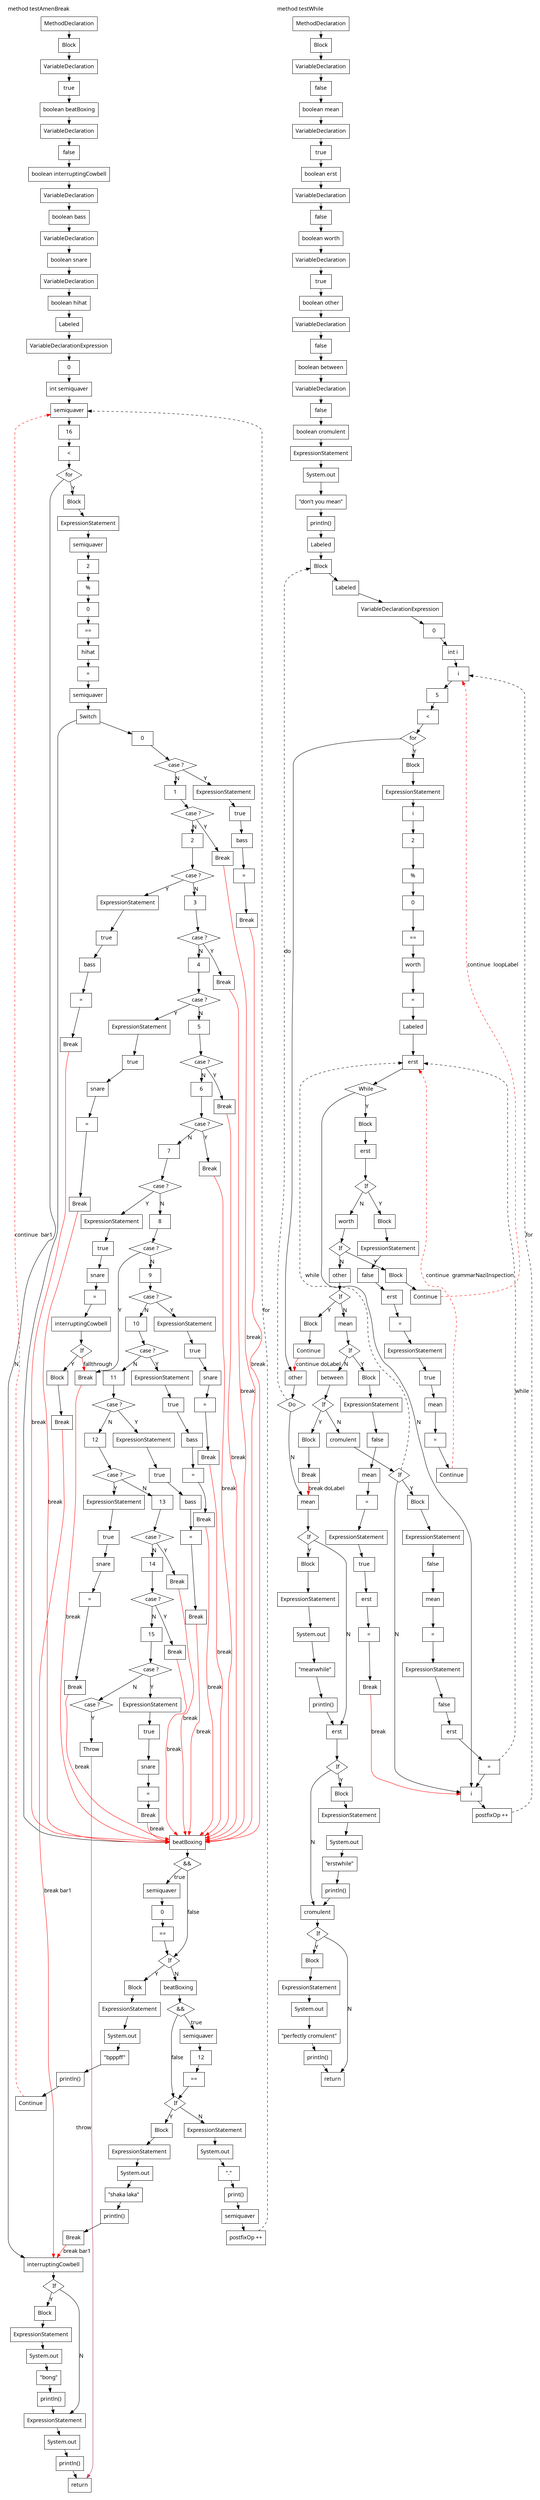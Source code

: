 digraph G {
  node [
    shape = rect;
    fontname = "Handlee";
  ]
  edge [
    fontname = "Handlee";
  ]
  bgcolor = transparent;
  fontname = "Handlee";
  compound = true;
  s_11 [
    class = "methodDeclaration";
    label = "MethodDeclaration";
    fillcolor = white;
    style = filled;
  ];
  s_11_3 [
    class = "block";
    label = "Block";
    fillcolor = white;
    style = filled;
  ];
  s_12 [
    class = "variableDeclaration";
    label = "VariableDeclaration";
    fillcolor = white;
    style = filled;
  ];
  s_12_2 [
    class = "variableDeclarationFragment";
    label = "boolean beatBoxing";
    fillcolor = white;
    style = filled;
  ];
  s_12_4 [
    class = "booleanLiteral literal";
    label = "true";
    fillcolor = white;
    style = filled;
  ];
  s_13 [
    class = "variableDeclaration";
    label = "VariableDeclaration";
    fillcolor = white;
    style = filled;
  ];
  s_13_2 [
    class = "variableDeclarationFragment";
    label = "boolean interruptingCowbell";
    fillcolor = white;
    style = filled;
  ];
  s_13_4 [
    class = "booleanLiteral literal";
    label = "false";
    fillcolor = white;
    style = filled;
  ];
  s_14 [
    class = "variableDeclaration";
    label = "VariableDeclaration";
    fillcolor = white;
    style = filled;
  ];
  s_14_2 [
    class = "variableDeclarationFragment";
    label = "boolean bass";
    fillcolor = white;
    style = filled;
  ];
  s_15 [
    class = "variableDeclaration";
    label = "VariableDeclaration";
    fillcolor = white;
    style = filled;
  ];
  s_15_2 [
    class = "variableDeclarationFragment";
    label = "boolean snare";
    fillcolor = white;
    style = filled;
  ];
  s_16 [
    class = "variableDeclaration";
    label = "VariableDeclaration";
    fillcolor = white;
    style = filled;
  ];
  s_16_2 [
    class = "variableDeclarationFragment";
    label = "boolean hihat";
    fillcolor = white;
    style = filled;
  ];
  s_19 [
    class = "labeled";
    label = "Labeled";
    fillcolor = white;
    style = filled;
  ];
  for_19 [
    class = "for";
    label = "for";
    fillcolor = white;
    shape = diamond;
    style = filled;
  ];
  s_19_3 [
    class = "initialiser variableDeclarationExpression";
    label = "VariableDeclarationExpression";
    fillcolor = white;
    style = filled;
  ];
  s_19_4 [
    class = "variableDeclarationFragment";
    label = "int semiquaver";
    fillcolor = white;
    style = filled;
  ];
  s_19_6 [
    class = "numberLiteral literal";
    label = "0";
    fillcolor = white;
    style = filled;
  ];
  s_19_7 [
    class = "expression infixExpression";
    label = "<";
    fillcolor = white;
    style = filled;
  ];
  s_19_8 [
    class = "simpleName";
    label = "semiquaver";
    fillcolor = white;
    style = filled;
  ];
  s_19_9 [
    class = "numberLiteral literal";
    label = "16";
    fillcolor = white;
    style = filled;
  ];
  s_19_10 [
    class = "postfixExpression updater";
    label = "postfixOp ++";
    fillcolor = white;
    style = filled;
  ];
  s_19_11 [
    class = "simpleName";
    label = "semiquaver";
    fillcolor = white;
    style = filled;
  ];
  s_19_12 [
    class = "block";
    label = "Block";
    fillcolor = white;
    style = filled;
  ];
  s_20 [
    class = "expressionStatement";
    label = "ExpressionStatement";
    fillcolor = white;
    style = filled;
  ];
  s_20_2 [
    class = "assignment";
    label = "=";
    fillcolor = white;
    style = filled;
  ];
  s_20_3 [
    class = "simpleName";
    label = "hihat";
    fillcolor = white;
    style = filled;
  ];
  s_20_4 [
    class = "infixExpression";
    label = "==";
    fillcolor = white;
    style = filled;
  ];
  s_20_6 [
    class = "infixExpression";
    label = "%";
    fillcolor = white;
    style = filled;
  ];
  s_20_7 [
    class = "simpleName";
    label = "semiquaver";
    fillcolor = white;
    style = filled;
  ];
  s_20_8 [
    class = "numberLiteral literal";
    label = "2";
    fillcolor = white;
    style = filled;
  ];
  s_20_9 [
    class = "numberLiteral literal";
    label = "0";
    fillcolor = white;
    style = filled;
  ];
  s_21 [
    class = "switch";
    label = "Switch";
    fillcolor = white;
    style = filled;
  ];
  s_21_2 [
    class = "simpleName";
    label = "semiquaver";
    fillcolor = white;
    style = filled;
  ];
  case_22 [
    class = "switchCase";
    label = " case ?";
    fillcolor = white;
    shape = diamond;
    style = filled;
  ];
  s_22 [
    class = "numberLiteral literal";
    label = "0";
    fillcolor = white;
    style = filled;
  ];
  s_22_2 [
    class = "expressionStatement";
    label = "ExpressionStatement";
    fillcolor = white;
    style = filled;
  ];
  s_22_3 [
    class = "assignment";
    label = "=";
    fillcolor = white;
    style = filled;
  ];
  s_22_4 [
    class = "simpleName";
    label = "bass";
    fillcolor = white;
    style = filled;
  ];
  s_22_5 [
    class = "booleanLiteral literal";
    label = "true";
    fillcolor = white;
    style = filled;
  ];
  s_22_6 [
    class = "break";
    label = "Break";
    fillcolor = white;
    style = filled;
  ];
  case_23 [
    class = "switchCase";
    label = " case ?";
    fillcolor = white;
    shape = diamond;
    style = filled;
  ];
  s_23 [
    class = "numberLiteral literal";
    label = "1";
    fillcolor = white;
    style = filled;
  ];
  s_23_2 [
    class = "break";
    label = "Break";
    fillcolor = white;
    style = filled;
  ];
  case_24 [
    class = "switchCase";
    label = " case ?";
    fillcolor = white;
    shape = diamond;
    style = filled;
  ];
  s_24 [
    class = "numberLiteral literal";
    label = "2";
    fillcolor = white;
    style = filled;
  ];
  s_24_2 [
    class = "expressionStatement";
    label = "ExpressionStatement";
    fillcolor = white;
    style = filled;
  ];
  s_24_3 [
    class = "assignment";
    label = "=";
    fillcolor = white;
    style = filled;
  ];
  s_24_4 [
    class = "simpleName";
    label = "bass";
    fillcolor = white;
    style = filled;
  ];
  s_24_5 [
    class = "booleanLiteral literal";
    label = "true";
    fillcolor = white;
    style = filled;
  ];
  s_24_6 [
    class = "break";
    label = "Break";
    fillcolor = white;
    style = filled;
  ];
  case_25 [
    class = "switchCase";
    label = " case ?";
    fillcolor = white;
    shape = diamond;
    style = filled;
  ];
  s_25 [
    class = "numberLiteral literal";
    label = "3";
    fillcolor = white;
    style = filled;
  ];
  s_25_2 [
    class = "break";
    label = "Break";
    fillcolor = white;
    style = filled;
  ];
  case_26 [
    class = "switchCase";
    label = " case ?";
    fillcolor = white;
    shape = diamond;
    style = filled;
  ];
  s_26 [
    class = "numberLiteral literal";
    label = "4";
    fillcolor = white;
    style = filled;
  ];
  s_26_2 [
    class = "expressionStatement";
    label = "ExpressionStatement";
    fillcolor = white;
    style = filled;
  ];
  s_26_3 [
    class = "assignment";
    label = "=";
    fillcolor = white;
    style = filled;
  ];
  s_26_4 [
    class = "simpleName";
    label = "snare";
    fillcolor = white;
    style = filled;
  ];
  s_26_5 [
    class = "booleanLiteral literal";
    label = "true";
    fillcolor = white;
    style = filled;
  ];
  s_26_6 [
    class = "break";
    label = "Break";
    fillcolor = white;
    style = filled;
  ];
  case_27 [
    class = "switchCase";
    label = " case ?";
    fillcolor = white;
    shape = diamond;
    style = filled;
  ];
  s_27 [
    class = "numberLiteral literal";
    label = "5";
    fillcolor = white;
    style = filled;
  ];
  s_27_2 [
    class = "break";
    label = "Break";
    fillcolor = white;
    style = filled;
  ];
  case_28 [
    class = "switchCase";
    label = " case ?";
    fillcolor = white;
    shape = diamond;
    style = filled;
  ];
  s_28 [
    class = "numberLiteral literal";
    label = "6";
    fillcolor = white;
    style = filled;
  ];
  s_28_2 [
    class = "break";
    label = "Break";
    fillcolor = white;
    style = filled;
  ];
  case_29 [
    class = "switchCase";
    label = " case ?";
    fillcolor = white;
    shape = diamond;
    style = filled;
  ];
  s_29 [
    class = "numberLiteral literal";
    label = "7";
    fillcolor = white;
    style = filled;
  ];
  s_29_2 [
    class = "expressionStatement";
    label = "ExpressionStatement";
    fillcolor = white;
    style = filled;
  ];
  s_29_3 [
    class = "assignment";
    label = "=";
    fillcolor = white;
    style = filled;
  ];
  s_29_4 [
    class = "simpleName";
    label = "snare";
    fillcolor = white;
    style = filled;
  ];
  s_29_5 [
    class = "booleanLiteral literal";
    label = "true";
    fillcolor = white;
    style = filled;
  ];
  if_29 [
    class = "if";
    label = " If";
    fillcolor = white;
    shape = diamond;
    style = filled;
  ];
  s_29_6 [
    class = "simpleName";
    label = "interruptingCowbell";
    fillcolor = white;
    style = filled;
  ];
  s_29_7 [
    class = "block";
    label = "Block";
    fillcolor = white;
    style = filled;
  ];
  s_29_8 [
    class = "break";
    label = "Break";
    fillcolor = white;
    style = filled;
  ];
  case_30 [
    class = "switchCase";
    label = " case ?";
    fillcolor = white;
    shape = diamond;
    style = filled;
  ];
  s_30 [
    class = "numberLiteral literal";
    label = "8";
    fillcolor = white;
    style = filled;
  ];
  s_30_2 [
    class = "break";
    label = "Break";
    fillcolor = white;
    style = filled;
  ];
  case_31 [
    class = "switchCase";
    label = " case ?";
    fillcolor = white;
    shape = diamond;
    style = filled;
  ];
  s_31 [
    class = "numberLiteral literal";
    label = "9";
    fillcolor = white;
    style = filled;
  ];
  s_31_2 [
    class = "expressionStatement";
    label = "ExpressionStatement";
    fillcolor = white;
    style = filled;
  ];
  s_31_3 [
    class = "assignment";
    label = "=";
    fillcolor = white;
    style = filled;
  ];
  s_31_4 [
    class = "simpleName";
    label = "snare";
    fillcolor = white;
    style = filled;
  ];
  s_31_5 [
    class = "booleanLiteral literal";
    label = "true";
    fillcolor = white;
    style = filled;
  ];
  s_31_6 [
    class = "break";
    label = "Break";
    fillcolor = white;
    style = filled;
  ];
  case_32 [
    class = "switchCase";
    label = " case ?";
    fillcolor = white;
    shape = diamond;
    style = filled;
  ];
  s_32 [
    class = "numberLiteral literal";
    label = "10";
    fillcolor = white;
    style = filled;
  ];
  s_32_2 [
    class = "expressionStatement";
    label = "ExpressionStatement";
    fillcolor = white;
    style = filled;
  ];
  s_32_3 [
    class = "assignment";
    label = "=";
    fillcolor = white;
    style = filled;
  ];
  s_32_4 [
    class = "simpleName";
    label = "bass";
    fillcolor = white;
    style = filled;
  ];
  s_32_5 [
    class = "booleanLiteral literal";
    label = "true";
    fillcolor = white;
    style = filled;
  ];
  s_32_6 [
    class = "break";
    label = "Break";
    fillcolor = white;
    style = filled;
  ];
  case_33 [
    class = "switchCase";
    label = " case ?";
    fillcolor = white;
    shape = diamond;
    style = filled;
  ];
  s_33 [
    class = "numberLiteral literal";
    label = "11";
    fillcolor = white;
    style = filled;
  ];
  s_33_2 [
    class = "expressionStatement";
    label = "ExpressionStatement";
    fillcolor = white;
    style = filled;
  ];
  s_33_3 [
    class = "assignment";
    label = "=";
    fillcolor = white;
    style = filled;
  ];
  s_33_4 [
    class = "simpleName";
    label = "bass";
    fillcolor = white;
    style = filled;
  ];
  s_33_5 [
    class = "booleanLiteral literal";
    label = "true";
    fillcolor = white;
    style = filled;
  ];
  s_33_6 [
    class = "break";
    label = "Break";
    fillcolor = white;
    style = filled;
  ];
  case_34 [
    class = "switchCase";
    label = " case ?";
    fillcolor = white;
    shape = diamond;
    style = filled;
  ];
  s_34 [
    class = "numberLiteral literal";
    label = "12";
    fillcolor = white;
    style = filled;
  ];
  s_34_2 [
    class = "expressionStatement";
    label = "ExpressionStatement";
    fillcolor = white;
    style = filled;
  ];
  s_34_3 [
    class = "assignment";
    label = "=";
    fillcolor = white;
    style = filled;
  ];
  s_34_4 [
    class = "simpleName";
    label = "snare";
    fillcolor = white;
    style = filled;
  ];
  s_34_5 [
    class = "booleanLiteral literal";
    label = "true";
    fillcolor = white;
    style = filled;
  ];
  s_34_6 [
    class = "break";
    label = "Break";
    fillcolor = white;
    style = filled;
  ];
  case_35 [
    class = "switchCase";
    label = " case ?";
    fillcolor = white;
    shape = diamond;
    style = filled;
  ];
  s_35 [
    class = "numberLiteral literal";
    label = "13";
    fillcolor = white;
    style = filled;
  ];
  s_35_2 [
    class = "break";
    label = "Break";
    fillcolor = white;
    style = filled;
  ];
  case_36 [
    class = "switchCase";
    label = " case ?";
    fillcolor = white;
    shape = diamond;
    style = filled;
  ];
  s_36 [
    class = "numberLiteral literal";
    label = "14";
    fillcolor = white;
    style = filled;
  ];
  s_36_2 [
    class = "break";
    label = "Break";
    fillcolor = white;
    style = filled;
  ];
  case_37 [
    class = "switchCase";
    label = " case ?";
    fillcolor = white;
    shape = diamond;
    style = filled;
  ];
  s_37 [
    class = "numberLiteral literal";
    label = "15";
    fillcolor = white;
    style = filled;
  ];
  s_37_2 [
    class = "expressionStatement";
    label = "ExpressionStatement";
    fillcolor = white;
    style = filled;
  ];
  s_37_3 [
    class = "assignment";
    label = "=";
    fillcolor = white;
    style = filled;
  ];
  s_37_4 [
    class = "simpleName";
    label = "snare";
    fillcolor = white;
    style = filled;
  ];
  s_37_5 [
    class = "booleanLiteral literal";
    label = "true";
    fillcolor = white;
    style = filled;
  ];
  s_37_6 [
    class = "break";
    label = "Break";
    fillcolor = white;
    style = filled;
  ];
  case_38 [
    class = "switchCase";
    label = " case ?";
    fillcolor = white;
    shape = diamond;
    style = filled;
  ];
  s_39 [
    class = "throw";
    label = "Throw";
    fillcolor = white;
    style = filled;
  ];
  if_41 [
    class = "if";
    label = " If";
    fillcolor = white;
    shape = diamond;
    style = filled;
  ];
  s_41 [
    class = "infixExpression infixConditional";
    label = "&&";
    fillcolor = white;
    shape = diamond;
    style = filled;
  ];
  s_41_2 [
    class = "simpleName";
    label = "beatBoxing";
    fillcolor = white;
    style = filled;
  ];
  s_41_3 [
    class = "infixExpression";
    label = "==";
    fillcolor = white;
    style = filled;
  ];
  s_41_4 [
    class = "simpleName";
    label = "semiquaver";
    fillcolor = white;
    style = filled;
  ];
  s_41_5 [
    class = "numberLiteral literal";
    label = "0";
    fillcolor = white;
    style = filled;
  ];
  s_41_6 [
    class = "block";
    label = "Block";
    fillcolor = white;
    style = filled;
  ];
  s_42 [
    class = "expressionStatement";
    label = "ExpressionStatement";
    fillcolor = white;
    style = filled;
  ];
  s_42_2 [
    class = "methodInvocation";
    label = "println()";
    fillcolor = white;
    style = filled;
  ];
  s_42_3 [
    class = "qualifiedName";
    label = "System.out";
    fillcolor = white;
    style = filled;
  ];
  s_42_7 [
    class = "stringLiteral literal";
    label = "\"bpppff\"";
    fillcolor = white;
    style = filled;
  ];
  s_43 [
    class = "continue";
    label = "Continue";
    fillcolor = white;
    style = filled;
  ];
  if_45 [
    class = "if";
    label = " If";
    fillcolor = white;
    shape = diamond;
    style = filled;
  ];
  s_45 [
    class = "infixExpression infixConditional";
    label = "&&";
    fillcolor = white;
    shape = diamond;
    style = filled;
  ];
  s_45_2 [
    class = "simpleName";
    label = "beatBoxing";
    fillcolor = white;
    style = filled;
  ];
  s_45_3 [
    class = "infixExpression";
    label = "==";
    fillcolor = white;
    style = filled;
  ];
  s_45_4 [
    class = "simpleName";
    label = "semiquaver";
    fillcolor = white;
    style = filled;
  ];
  s_45_5 [
    class = "numberLiteral literal";
    label = "12";
    fillcolor = white;
    style = filled;
  ];
  s_45_6 [
    class = "block";
    label = "Block";
    fillcolor = white;
    style = filled;
  ];
  s_46 [
    class = "expressionStatement";
    label = "ExpressionStatement";
    fillcolor = white;
    style = filled;
  ];
  s_46_2 [
    class = "methodInvocation";
    label = "println()";
    fillcolor = white;
    style = filled;
  ];
  s_46_3 [
    class = "qualifiedName";
    label = "System.out";
    fillcolor = white;
    style = filled;
  ];
  s_46_7 [
    class = "stringLiteral literal";
    label = "\"shaka laka\"";
    fillcolor = white;
    style = filled;
  ];
  s_47 [
    class = "break";
    label = "Break";
    fillcolor = white;
    style = filled;
  ];
  s_49 [
    class = "expressionStatement";
    label = "ExpressionStatement";
    fillcolor = white;
    style = filled;
  ];
  s_49_2 [
    class = "methodInvocation";
    label = "print()";
    fillcolor = white;
    style = filled;
  ];
  s_49_3 [
    class = "qualifiedName";
    label = "System.out";
    fillcolor = white;
    style = filled;
  ];
  s_49_7 [
    class = "stringLiteral literal";
    label = "\".\"";
    fillcolor = white;
    style = filled;
  ];
  if_51 [
    class = "if";
    label = " If";
    fillcolor = white;
    shape = diamond;
    style = filled;
  ];
  s_51 [
    class = "simpleName";
    label = "interruptingCowbell";
    fillcolor = white;
    style = filled;
  ];
  s_51_2 [
    class = "block";
    label = "Block";
    fillcolor = white;
    style = filled;
  ];
  s_52 [
    class = "expressionStatement";
    label = "ExpressionStatement";
    fillcolor = white;
    style = filled;
  ];
  s_52_2 [
    class = "methodInvocation";
    label = "println()";
    fillcolor = white;
    style = filled;
  ];
  s_52_3 [
    class = "qualifiedName";
    label = "System.out";
    fillcolor = white;
    style = filled;
  ];
  s_52_7 [
    class = "stringLiteral literal";
    label = "\"bong\"";
    fillcolor = white;
    style = filled;
  ];
  s_54 [
    class = "expressionStatement";
    label = "ExpressionStatement";
    fillcolor = white;
    style = filled;
  ];
  s_54_2 [
    class = "methodInvocation";
    label = "println()";
    fillcolor = white;
    style = filled;
  ];
  s_54_3 [
    class = "qualifiedName";
    label = "System.out";
    fillcolor = white;
    style = filled;
  ];
  s_57 [
    class = "methodDeclaration";
    label = "MethodDeclaration";
    fillcolor = white;
    style = filled;
  ];
  s_57_3 [
    class = "block";
    label = "Block";
    fillcolor = white;
    style = filled;
  ];
  s_58 [
    class = "variableDeclaration";
    label = "VariableDeclaration";
    fillcolor = white;
    style = filled;
  ];
  s_58_2 [
    class = "variableDeclarationFragment";
    label = "boolean mean";
    fillcolor = white;
    style = filled;
  ];
  s_58_4 [
    class = "booleanLiteral literal";
    label = "false";
    fillcolor = white;
    style = filled;
  ];
  s_59 [
    class = "variableDeclaration";
    label = "VariableDeclaration";
    fillcolor = white;
    style = filled;
  ];
  s_59_2 [
    class = "variableDeclarationFragment";
    label = "boolean erst";
    fillcolor = white;
    style = filled;
  ];
  s_59_4 [
    class = "booleanLiteral literal";
    label = "true";
    fillcolor = white;
    style = filled;
  ];
  s_60 [
    class = "variableDeclaration";
    label = "VariableDeclaration";
    fillcolor = white;
    style = filled;
  ];
  s_60_2 [
    class = "variableDeclarationFragment";
    label = "boolean worth";
    fillcolor = white;
    style = filled;
  ];
  s_60_4 [
    class = "booleanLiteral literal";
    label = "false";
    fillcolor = white;
    style = filled;
  ];
  s_61 [
    class = "variableDeclaration";
    label = "VariableDeclaration";
    fillcolor = white;
    style = filled;
  ];
  s_61_2 [
    class = "variableDeclarationFragment";
    label = "boolean other";
    fillcolor = white;
    style = filled;
  ];
  s_61_4 [
    class = "booleanLiteral literal";
    label = "true";
    fillcolor = white;
    style = filled;
  ];
  s_62 [
    class = "variableDeclaration";
    label = "VariableDeclaration";
    fillcolor = white;
    style = filled;
  ];
  s_62_2 [
    class = "variableDeclarationFragment";
    label = "boolean between";
    fillcolor = white;
    style = filled;
  ];
  s_62_4 [
    class = "booleanLiteral literal";
    label = "false";
    fillcolor = white;
    style = filled;
  ];
  s_64 [
    class = "variableDeclaration";
    label = "VariableDeclaration";
    fillcolor = white;
    style = filled;
  ];
  s_64_2 [
    class = "variableDeclarationFragment";
    label = "boolean cromulent";
    fillcolor = white;
    style = filled;
  ];
  s_64_4 [
    class = "booleanLiteral literal";
    label = "false";
    fillcolor = white;
    style = filled;
  ];
  s_65 [
    class = "expressionStatement";
    label = "ExpressionStatement";
    fillcolor = white;
    style = filled;
  ];
  s_65_2 [
    class = "methodInvocation";
    label = "println()";
    fillcolor = white;
    style = filled;
  ];
  s_65_3 [
    class = "qualifiedName";
    label = "System.out";
    fillcolor = white;
    style = filled;
  ];
  s_65_7 [
    class = "stringLiteral literal";
    label = "\"don't you mean\"";
    fillcolor = white;
    style = filled;
  ];
  s_66 [
    class = "labeled";
    label = "Labeled";
    fillcolor = white;
    style = filled;
  ];
  do_66 [
    class = "do";
    label = " Do";
    fillcolor = white;
    shape = diamond;
    style = filled;
  ];
  s_66_3 [
    class = "block";
    label = "Block";
    fillcolor = white;
    style = filled;
  ];
  s_67 [
    class = "labeled";
    label = "Labeled";
    fillcolor = white;
    style = filled;
  ];
  for_67 [
    class = "for";
    label = "for";
    fillcolor = white;
    shape = diamond;
    style = filled;
  ];
  s_67_3 [
    class = "initialiser variableDeclarationExpression";
    label = "VariableDeclarationExpression";
    fillcolor = white;
    style = filled;
  ];
  s_67_4 [
    class = "variableDeclarationFragment";
    label = "int i";
    fillcolor = white;
    style = filled;
  ];
  s_67_6 [
    class = "numberLiteral literal";
    label = "0";
    fillcolor = white;
    style = filled;
  ];
  s_67_7 [
    class = "expression infixExpression";
    label = "<";
    fillcolor = white;
    style = filled;
  ];
  s_67_8 [
    class = "simpleName";
    label = "i";
    fillcolor = white;
    style = filled;
  ];
  s_67_9 [
    class = "numberLiteral literal";
    label = "5";
    fillcolor = white;
    style = filled;
  ];
  s_67_10 [
    class = "postfixExpression updater";
    label = "postfixOp ++";
    fillcolor = white;
    style = filled;
  ];
  s_67_11 [
    class = "simpleName";
    label = "i";
    fillcolor = white;
    style = filled;
  ];
  s_67_12 [
    class = "block";
    label = "Block";
    fillcolor = white;
    style = filled;
  ];
  s_68 [
    class = "expressionStatement";
    label = "ExpressionStatement";
    fillcolor = white;
    style = filled;
  ];
  s_68_2 [
    class = "assignment";
    label = "=";
    fillcolor = white;
    style = filled;
  ];
  s_68_3 [
    class = "simpleName";
    label = "worth";
    fillcolor = white;
    style = filled;
  ];
  s_68_4 [
    class = "infixExpression";
    label = "==";
    fillcolor = white;
    style = filled;
  ];
  s_68_5 [
    class = "infixExpression";
    label = "%";
    fillcolor = white;
    style = filled;
  ];
  s_68_6 [
    class = "simpleName";
    label = "i";
    fillcolor = white;
    style = filled;
  ];
  s_68_7 [
    class = "numberLiteral literal";
    label = "2";
    fillcolor = white;
    style = filled;
  ];
  s_68_8 [
    class = "numberLiteral literal";
    label = "0";
    fillcolor = white;
    style = filled;
  ];
  s_70 [
    class = "labeled";
    label = "Labeled";
    fillcolor = white;
    style = filled;
  ];
  while_70 [
    class = "while";
    label = " While";
    fillcolor = white;
    shape = diamond;
    style = filled;
  ];
  s_70_3 [
    class = "simpleName";
    label = "erst";
    fillcolor = white;
    style = filled;
  ];
  s_70_4 [
    class = "block";
    label = "Block";
    fillcolor = white;
    style = filled;
  ];
  if_71 [
    class = "if";
    label = " If";
    fillcolor = white;
    shape = diamond;
    style = filled;
  ];
  s_71 [
    class = "simpleName";
    label = "erst";
    fillcolor = white;
    style = filled;
  ];
  s_71_2 [
    class = "block";
    label = "Block";
    fillcolor = white;
    style = filled;
  ];
  s_72 [
    class = "expressionStatement";
    label = "ExpressionStatement";
    fillcolor = white;
    style = filled;
  ];
  s_72_2 [
    class = "assignment";
    label = "=";
    fillcolor = white;
    style = filled;
  ];
  s_72_3 [
    class = "simpleName";
    label = "erst";
    fillcolor = white;
    style = filled;
  ];
  s_72_4 [
    class = "booleanLiteral literal";
    label = "false";
    fillcolor = white;
    style = filled;
  ];
  s_73 [
    class = "expressionStatement";
    label = "ExpressionStatement";
    fillcolor = white;
    style = filled;
  ];
  s_73_2 [
    class = "assignment";
    label = "=";
    fillcolor = white;
    style = filled;
  ];
  s_73_3 [
    class = "simpleName";
    label = "mean";
    fillcolor = white;
    style = filled;
  ];
  s_73_4 [
    class = "booleanLiteral literal";
    label = "true";
    fillcolor = white;
    style = filled;
  ];
  s_74 [
    class = "continue";
    label = "Continue";
    fillcolor = white;
    style = filled;
  ];
  if_75 [
    class = "if";
    label = " If";
    fillcolor = white;
    shape = diamond;
    style = filled;
  ];
  s_75 [
    class = "simpleName";
    label = "worth";
    fillcolor = white;
    style = filled;
  ];
  s_75_2 [
    class = "block";
    label = "Block";
    fillcolor = white;
    style = filled;
  ];
  s_76 [
    class = "continue";
    label = "Continue";
    fillcolor = white;
    style = filled;
  ];
  if_77 [
    class = "if";
    label = " If";
    fillcolor = white;
    shape = diamond;
    style = filled;
  ];
  s_77 [
    class = "simpleName";
    label = "other";
    fillcolor = white;
    style = filled;
  ];
  s_77_2 [
    class = "block";
    label = "Block";
    fillcolor = white;
    style = filled;
  ];
  s_78 [
    class = "continue";
    label = "Continue";
    fillcolor = white;
    style = filled;
  ];
  if_79 [
    class = "if";
    label = " If";
    fillcolor = white;
    shape = diamond;
    style = filled;
  ];
  s_79 [
    class = "simpleName";
    label = "mean";
    fillcolor = white;
    style = filled;
  ];
  s_79_2 [
    class = "block";
    label = "Block";
    fillcolor = white;
    style = filled;
  ];
  s_80 [
    class = "expressionStatement";
    label = "ExpressionStatement";
    fillcolor = white;
    style = filled;
  ];
  s_80_2 [
    class = "assignment";
    label = "=";
    fillcolor = white;
    style = filled;
  ];
  s_80_3 [
    class = "simpleName";
    label = "mean";
    fillcolor = white;
    style = filled;
  ];
  s_80_4 [
    class = "booleanLiteral literal";
    label = "false";
    fillcolor = white;
    style = filled;
  ];
  s_81 [
    class = "expressionStatement";
    label = "ExpressionStatement";
    fillcolor = white;
    style = filled;
  ];
  s_81_2 [
    class = "assignment";
    label = "=";
    fillcolor = white;
    style = filled;
  ];
  s_81_3 [
    class = "simpleName";
    label = "erst";
    fillcolor = white;
    style = filled;
  ];
  s_81_4 [
    class = "booleanLiteral literal";
    label = "true";
    fillcolor = white;
    style = filled;
  ];
  s_82 [
    class = "break";
    label = "Break";
    fillcolor = white;
    style = filled;
  ];
  if_83 [
    class = "if";
    label = " If";
    fillcolor = white;
    shape = diamond;
    style = filled;
  ];
  s_83 [
    class = "simpleName";
    label = "between";
    fillcolor = white;
    style = filled;
  ];
  s_83_2 [
    class = "block";
    label = "Block";
    fillcolor = white;
    style = filled;
  ];
  s_84 [
    class = "break";
    label = "Break";
    fillcolor = white;
    style = filled;
  ];
  if_85 [
    class = "if";
    label = " If";
    fillcolor = white;
    shape = diamond;
    style = filled;
  ];
  s_85 [
    class = "simpleName";
    label = "cromulent";
    fillcolor = white;
    style = filled;
  ];
  s_85_2 [
    class = "block";
    label = "Block";
    fillcolor = white;
    style = filled;
  ];
  s_86 [
    class = "expressionStatement";
    label = "ExpressionStatement";
    fillcolor = white;
    style = filled;
  ];
  s_86_2 [
    class = "assignment";
    label = "=";
    fillcolor = white;
    style = filled;
  ];
  s_86_3 [
    class = "simpleName";
    label = "mean";
    fillcolor = white;
    style = filled;
  ];
  s_86_4 [
    class = "booleanLiteral literal";
    label = "false";
    fillcolor = white;
    style = filled;
  ];
  s_87 [
    class = "expressionStatement";
    label = "ExpressionStatement";
    fillcolor = white;
    style = filled;
  ];
  s_87_2 [
    class = "assignment";
    label = "=";
    fillcolor = white;
    style = filled;
  ];
  s_87_3 [
    class = "simpleName";
    label = "erst";
    fillcolor = white;
    style = filled;
  ];
  s_87_4 [
    class = "booleanLiteral literal";
    label = "false";
    fillcolor = white;
    style = filled;
  ];
  s_91 [
    class = "simpleName";
    label = "other";
    fillcolor = white;
    style = filled;
  ];
  if_93 [
    class = "if";
    label = " If";
    fillcolor = white;
    shape = diamond;
    style = filled;
  ];
  s_93 [
    class = "simpleName";
    label = "mean";
    fillcolor = white;
    style = filled;
  ];
  s_93_2 [
    class = "block";
    label = "Block";
    fillcolor = white;
    style = filled;
  ];
  s_93_3 [
    class = "expressionStatement";
    label = "ExpressionStatement";
    fillcolor = white;
    style = filled;
  ];
  s_93_4 [
    class = "methodInvocation";
    label = "println()";
    fillcolor = white;
    style = filled;
  ];
  s_93_5 [
    class = "qualifiedName";
    label = "System.out";
    fillcolor = white;
    style = filled;
  ];
  s_93_9 [
    class = "stringLiteral literal";
    label = "\"meanwhile\"";
    fillcolor = white;
    style = filled;
  ];
  if_94 [
    class = "if";
    label = " If";
    fillcolor = white;
    shape = diamond;
    style = filled;
  ];
  s_94 [
    class = "simpleName";
    label = "erst";
    fillcolor = white;
    style = filled;
  ];
  s_94_2 [
    class = "block";
    label = "Block";
    fillcolor = white;
    style = filled;
  ];
  s_94_3 [
    class = "expressionStatement";
    label = "ExpressionStatement";
    fillcolor = white;
    style = filled;
  ];
  s_94_4 [
    class = "methodInvocation";
    label = "println()";
    fillcolor = white;
    style = filled;
  ];
  s_94_5 [
    class = "qualifiedName";
    label = "System.out";
    fillcolor = white;
    style = filled;
  ];
  s_94_9 [
    class = "stringLiteral literal";
    label = "\"erstwhile\"";
    fillcolor = white;
    style = filled;
  ];
  if_95 [
    class = "if";
    label = " If";
    fillcolor = white;
    shape = diamond;
    style = filled;
  ];
  s_95 [
    class = "simpleName";
    label = "cromulent";
    fillcolor = white;
    style = filled;
  ];
  s_95_2 [
    class = "block";
    label = "Block";
    fillcolor = white;
    style = filled;
  ];
  s_95_3 [
    class = "expressionStatement";
    label = "ExpressionStatement";
    fillcolor = white;
    style = filled;
  ];
  s_95_4 [
    class = "methodInvocation";
    label = "println()";
    fillcolor = white;
    style = filled;
  ];
  s_95_5 [
    class = "qualifiedName";
    label = "System.out";
    fillcolor = white;
    style = filled;
  ];
  s_95_9 [
    class = "stringLiteral literal";
    label = "\"perfectly cromulent\"";
    fillcolor = white;
    style = filled;
  ];
  m_55 [
    class = "method end";
    label = "return";
    fillcolor = white;
    style = filled;
  ];
  m_97 [
    class = "method end";
    label = "return";
    fillcolor = white;
    style = filled;
  ];
  s_11 -> s_11_3;
  s_11_3 -> s_12;
  s_12 -> s_12_4;
  s_12_4 -> s_12_2;
  s_12_2 -> s_13;
  s_13 -> s_13_4;
  s_13_4 -> s_13_2;
  s_13_2 -> s_14;
  s_14 -> s_14_2;
  s_14_2 -> s_15;
  s_15 -> s_15_2;
  s_15_2 -> s_16;
  s_16 -> s_16_2;
  s_16_2 -> s_19;
  s_19 -> s_19_3;
  s_19_3 -> s_19_6;
  s_19_6 -> s_19_4;
  s_19_4 -> s_19_8;
  s_19_8 -> s_19_9;
  s_19_9 -> s_19_7;
  s_19_7 -> for_19;
  for_19 -> s_19_12 [
    label="Y";
  ];
  s_19_12 -> s_20;
  s_20 -> s_20_7;
  s_20_7 -> s_20_8;
  s_20_8 -> s_20_6;
  s_20_6 -> s_20_9;
  s_20_9 -> s_20_4;
  s_20_4 -> s_20_3;
  s_20_3 -> s_20_2;
  s_20_2 -> s_21_2;
  s_21_2 -> s_21;
  s_21 -> s_22;
  s_22 -> case_22;
  case_22 -> s_22_2 [
    label="Y";
  ];
  s_22_2 -> s_22_5;
  s_22_5 -> s_22_4;
  s_22_4 -> s_22_3;
  s_22_3 -> s_22_6;
  case_22 -> s_23 [
    label="N";
  ];
  s_23 -> case_23;
  case_23 -> s_23_2 [
    label="Y";
  ];
  case_23 -> s_24 [
    label="N";
  ];
  s_24 -> case_24;
  case_24 -> s_24_2 [
    label="Y";
  ];
  s_24_2 -> s_24_5;
  s_24_5 -> s_24_4;
  s_24_4 -> s_24_3;
  s_24_3 -> s_24_6;
  case_24 -> s_25 [
    label="N";
  ];
  s_25 -> case_25;
  case_25 -> s_25_2 [
    label="Y";
  ];
  case_25 -> s_26 [
    label="N";
  ];
  s_26 -> case_26;
  case_26 -> s_26_2 [
    label="Y";
  ];
  s_26_2 -> s_26_5;
  s_26_5 -> s_26_4;
  s_26_4 -> s_26_3;
  s_26_3 -> s_26_6;
  case_26 -> s_27 [
    label="N";
  ];
  s_27 -> case_27;
  case_27 -> s_27_2 [
    label="Y";
  ];
  case_27 -> s_28 [
    label="N";
  ];
  s_28 -> case_28;
  case_28 -> s_28_2 [
    label="Y";
  ];
  case_28 -> s_29 [
    label="N";
  ];
  s_29 -> case_29;
  case_29 -> s_29_2 [
    label="Y";
  ];
  s_29_2 -> s_29_5;
  s_29_5 -> s_29_4;
  s_29_4 -> s_29_3;
  s_29_3 -> s_29_6;
  s_29_6 -> if_29;
  if_29 -> s_29_7 [
    label="Y";
  ];
  s_29_7 -> s_29_8;
  case_29 -> s_30 [
    label="N";
  ];
  s_30 -> case_30;
  if_29 -> s_30_2 [
    label="fallthrough";
    color = red;
  ];
  case_30 -> s_30_2 [
    label="Y";
  ];
  case_30 -> s_31 [
    label="N";
  ];
  s_31 -> case_31;
  case_31 -> s_31_2 [
    label="Y";
  ];
  s_31_2 -> s_31_5;
  s_31_5 -> s_31_4;
  s_31_4 -> s_31_3;
  s_31_3 -> s_31_6;
  case_31 -> s_32 [
    label="N";
  ];
  s_32 -> case_32;
  case_32 -> s_32_2 [
    label="Y";
  ];
  s_32_2 -> s_32_5;
  s_32_5 -> s_32_4;
  s_32_4 -> s_32_3;
  s_32_3 -> s_32_6;
  case_32 -> s_33 [
    label="N";
  ];
  s_33 -> case_33;
  case_33 -> s_33_2 [
    label="Y";
  ];
  s_33_2 -> s_33_5;
  s_33_5 -> s_33_4;
  s_33_4 -> s_33_3;
  s_33_3 -> s_33_6;
  case_33 -> s_34 [
    label="N";
  ];
  s_34 -> case_34;
  case_34 -> s_34_2 [
    label="Y";
  ];
  s_34_2 -> s_34_5;
  s_34_5 -> s_34_4;
  s_34_4 -> s_34_3;
  s_34_3 -> s_34_6;
  case_34 -> s_35 [
    label="N";
  ];
  s_35 -> case_35;
  case_35 -> s_35_2 [
    label="Y";
  ];
  case_35 -> s_36 [
    label="N";
  ];
  s_36 -> case_36;
  case_36 -> s_36_2 [
    label="Y";
  ];
  case_36 -> s_37 [
    label="N";
  ];
  s_37 -> case_37;
  case_37 -> s_37_2 [
    label="Y";
  ];
  s_37_2 -> s_37_5;
  s_37_5 -> s_37_4;
  s_37_4 -> s_37_3;
  s_37_3 -> s_37_6;
  case_37 -> case_38 [
    label="N";
  ];
  case_38 -> s_39 [
    label="Y";
  ];
  s_22_6 -> s_41_2 [
    label="break";
    color = red;
  ];
  s_23_2 -> s_41_2 [
    label="break";
    color = red;
  ];
  s_24_6 -> s_41_2 [
    label="break";
    color = red;
  ];
  s_25_2 -> s_41_2 [
    label="break";
    color = red;
  ];
  s_26_6 -> s_41_2 [
    label="break";
    color = red;
  ];
  s_27_2 -> s_41_2 [
    label="break";
    color = red;
  ];
  s_28_2 -> s_41_2 [
    label="break";
    color = red;
  ];
  s_30_2 -> s_41_2 [
    label="break";
    color = red;
  ];
  s_31_6 -> s_41_2 [
    label="break";
    color = red;
  ];
  s_32_6 -> s_41_2 [
    label="break";
    color = red;
  ];
  s_33_6 -> s_41_2 [
    label="break";
    color = red;
  ];
  s_34_6 -> s_41_2 [
    label="break";
    color = red;
  ];
  s_35_2 -> s_41_2 [
    label="break";
    color = red;
  ];
  s_36_2 -> s_41_2 [
    label="break";
    color = red;
  ];
  s_37_6 -> s_41_2 [
    label="break";
    color = red;
  ];
  s_21 -> s_41_2;
  s_41_2 -> s_41;
  s_41 -> s_41_4 [
    label="true";
  ];
  s_41_4 -> s_41_5;
  s_41_5 -> s_41_3;
  s_41 -> if_41 [
    label="false";
  ];
  s_41_3 -> if_41;
  if_41 -> s_41_6 [
    label="Y";
  ];
  s_41_6 -> s_42;
  s_42 -> s_42_3;
  s_42_3 -> s_42_7;
  s_42_7 -> s_42_2;
  s_42_2 -> s_43;
  s_43 -> s_19_8 [
    label="continue  bar1";
    color = red;
    style = dashed;
  ];
  if_41 -> s_45_2 [
    label="N";
  ];
  s_45_2 -> s_45;
  s_45 -> s_45_4 [
    label="true";
  ];
  s_45_4 -> s_45_5;
  s_45_5 -> s_45_3;
  s_45 -> if_45 [
    label="false";
  ];
  s_45_3 -> if_45;
  if_45 -> s_45_6 [
    label="Y";
  ];
  s_45_6 -> s_46;
  s_46 -> s_46_3;
  s_46_3 -> s_46_7;
  s_46_7 -> s_46_2;
  s_46_2 -> s_47;
  if_45 -> s_49 [
    label="N";
  ];
  s_49 -> s_49_3;
  s_49_3 -> s_49_7;
  s_49_7 -> s_49_2;
  s_49_2 -> s_19_11;
  s_19_11 -> s_19_10;
  s_19_10 -> s_19_8 [
    label="for";
    style = dashed;
  ];
  s_29_8 -> s_51 [
    label="break bar1";
    color = red;
  ];
  s_47 -> s_51 [
    label="break bar1";
    color = red;
  ];
  for_19 -> s_51 [
    label="N";
  ];
  s_51 -> if_51;
  if_51 -> s_51_2 [
    label="Y";
  ];
  s_51_2 -> s_52;
  s_52 -> s_52_3;
  s_52_3 -> s_52_7;
  s_52_7 -> s_52_2;
  s_52_2 -> s_54;
  if_51 -> s_54 [
    label="N";
  ];
  s_54 -> s_54_3;
  s_54_3 -> s_54_2;
  s_39 -> m_55 [
    color = maroon;
    xlabel = "throw";
  ];
  s_54_2 -> m_55;
  s_57 -> s_57_3;
  s_57_3 -> s_58;
  s_58 -> s_58_4;
  s_58_4 -> s_58_2;
  s_58_2 -> s_59;
  s_59 -> s_59_4;
  s_59_4 -> s_59_2;
  s_59_2 -> s_60;
  s_60 -> s_60_4;
  s_60_4 -> s_60_2;
  s_60_2 -> s_61;
  s_61 -> s_61_4;
  s_61_4 -> s_61_2;
  s_61_2 -> s_62;
  s_62 -> s_62_4;
  s_62_4 -> s_62_2;
  s_62_2 -> s_64;
  s_64 -> s_64_4;
  s_64_4 -> s_64_2;
  s_64_2 -> s_65;
  s_65 -> s_65_3;
  s_65_3 -> s_65_7;
  s_65_7 -> s_65_2;
  s_65_2 -> s_66;
  s_66 -> s_66_3;
  s_66_3 -> s_67;
  s_67 -> s_67_3;
  s_67_3 -> s_67_6;
  s_67_6 -> s_67_4;
  s_67_4 -> s_67_8;
  s_67_8 -> s_67_9;
  s_67_9 -> s_67_7;
  s_67_7 -> for_67;
  for_67 -> s_67_12 [
    label="Y";
  ];
  s_67_12 -> s_68;
  s_68 -> s_68_6;
  s_68_6 -> s_68_7;
  s_68_7 -> s_68_5;
  s_68_5 -> s_68_8;
  s_68_8 -> s_68_4;
  s_68_4 -> s_68_3;
  s_68_3 -> s_68_2;
  s_68_2 -> s_70;
  s_70 -> s_70_3;
  s_70_3 -> while_70;
  while_70 -> s_70_4 [
    label="Y";
  ];
  s_70_4 -> s_71;
  s_71 -> if_71;
  if_71 -> s_71_2 [
    label="Y";
  ];
  if_71 -> s_75 [
    label="N";
  ];
  s_71_2 -> s_72;
  s_72 -> s_72_4;
  s_72_4 -> s_72_3;
  s_72_3 -> s_72_2;
  s_72_2 -> s_73;
  s_73 -> s_73_4;
  s_73_4 -> s_73_3;
  s_73_3 -> s_73_2;
  s_73_2 -> s_74;
  s_74 -> s_70_3 [
    label="continue  grammarNaziInspection";
    color = red;
    style = dashed;
  ];
  s_75 -> if_75;
  if_75 -> s_75_2 [
    label="Y";
  ];
  if_75 -> s_77 [
    label="N";
  ];
  s_75_2 -> s_76;
  s_76 -> s_67_8 [
    label="continue  loopLabel";
    color = red;
    style = dashed;
  ];
  s_77 -> if_77;
  if_77 -> s_77_2 [
    label="Y";
  ];
  if_77 -> s_79 [
    label="N";
  ];
  s_77_2 -> s_78;
  s_79 -> if_79;
  if_79 -> s_79_2 [
    label="Y";
  ];
  if_79 -> s_83 [
    label="N";
  ];
  s_79_2 -> s_80;
  s_80 -> s_80_4;
  s_80_4 -> s_80_3;
  s_80_3 -> s_80_2;
  s_80_2 -> s_81;
  s_81 -> s_81_4;
  s_81_4 -> s_81_3;
  s_81_3 -> s_81_2;
  s_81_2 -> s_82;
  s_83 -> if_83;
  if_83 -> s_83_2 [
    label="Y";
  ];
  if_83 -> s_85 [
    label="N";
  ];
  s_83_2 -> s_84;
  s_85 -> if_85;
  if_85 -> s_85_2 [
    label="Y";
  ];
  s_85_2 -> s_86;
  s_86 -> s_86_4;
  s_86_4 -> s_86_3;
  s_86_3 -> s_86_2;
  s_86_2 -> s_87;
  s_87 -> s_87_4;
  s_87_4 -> s_87_3;
  s_87_3 -> s_87_2;
  s_87_2 -> s_70_3 [
    label="while";
    style = dashed;
  ];
  if_85 -> s_70_3 [
    label="while";
    style = dashed;
  ];
  s_87_2 -> s_67_11;
  if_85 -> s_67_11 [
    label="N";
  ];
  s_82 -> s_67_11 [
    label="break";
    color = red;
  ];
  while_70 -> s_67_11 [
    label="N";
  ];
  s_67_11 -> s_67_10;
  s_67_10 -> s_67_8 [
    label="for";
    style = dashed;
  ];
  for_67 -> s_91;
  s_91 -> do_66;
  do_66 -> s_66_3 [
    label="do";
    style = dashed;
  ];
  s_78 -> s_91 [
    label="continue doLabel";
    color = red;
  ];
  do_66 -> s_93 [
    label="N";
  ];
  s_84 -> s_93 [
    label="break doLabel";
    color = red;
  ];
  s_93 -> if_93;
  if_93 -> s_93_2 [
    label="Y";
  ];
  s_93_2 -> s_93_3;
  s_93_3 -> s_93_5;
  s_93_5 -> s_93_9;
  s_93_9 -> s_93_4;
  s_93_4 -> s_94;
  if_93 -> s_94 [
    label="N";
  ];
  s_94 -> if_94;
  if_94 -> s_94_2 [
    label="Y";
  ];
  s_94_2 -> s_94_3;
  s_94_3 -> s_94_5;
  s_94_5 -> s_94_9;
  s_94_9 -> s_94_4;
  s_94_4 -> s_95;
  if_94 -> s_95 [
    label="N";
  ];
  s_95 -> if_95;
  if_95 -> s_95_2 [
    label="Y";
  ];
  s_95_2 -> s_95_3;
  s_95_3 -> s_95_5;
  s_95_5 -> s_95_9;
  s_95_9 -> s_95_4;
  s_95_4 -> m_97;
  if_95 -> m_97 [
    label="N";
  ];

  subgraph cluster_m_11 {
    label="method testAmenBreak";
    labeljust = "l";
    ranksep = 0.5;
    pencolor = transparent;
    s_11; s_11_3; s_12; s_12_2; s_12_4; s_13; s_13_2; s_13_4; s_14; s_14_2; s_15; s_15_2; s_16; s_16_2; s_19; for_19; s_19_3; s_19_4; s_19_6; s_19_7; s_19_8; s_19_9; s_19_10; s_19_11; s_19_12; s_20; s_20_2; s_20_3; s_20_4; s_20_6; s_20_7; s_20_8; s_20_9; s_21; s_21_2; case_22; s_22; s_22_2; s_22_3; s_22_4; s_22_5; s_22_6; case_23; s_23; s_23_2; case_24; s_24; s_24_2; s_24_3; s_24_4; s_24_5; s_24_6; case_25; s_25; s_25_2; case_26; s_26; s_26_2; s_26_3; s_26_4; s_26_5; s_26_6; case_27; s_27; s_27_2; case_28; s_28; s_28_2; case_29; s_29; s_29_2; s_29_3; s_29_4; s_29_5; if_29; s_29_6; s_29_7; s_29_8; case_30; s_30; s_30_2; case_31; s_31; s_31_2; s_31_3; s_31_4; s_31_5; s_31_6; case_32; s_32; s_32_2; s_32_3; s_32_4; s_32_5; s_32_6; case_33; s_33; s_33_2; s_33_3; s_33_4; s_33_5; s_33_6; case_34; s_34; s_34_2; s_34_3; s_34_4; s_34_5; s_34_6; case_35; s_35; s_35_2; case_36; s_36; s_36_2; case_37; s_37; s_37_2; s_37_3; s_37_4; s_37_5; s_37_6; case_38; s_39; if_41; s_41; s_41_2; s_41_3; s_41_4; s_41_5; s_41_6; s_42; s_42_2; s_42_3; s_42_7; s_43; if_45; s_45; s_45_2; s_45_3; s_45_4; s_45_5; s_45_6; s_46; s_46_2; s_46_3; s_46_7; s_47; s_49; s_49_2; s_49_3; s_49_7; if_51; s_51; s_51_2; s_52; s_52_2; s_52_3; s_52_7; s_54; s_54_2; s_54_3; m_55;
  }
  subgraph cluster_m_57 {
    label="method testWhile";
    labeljust = "l";
    ranksep = 0.5;
    pencolor = transparent;
    s_57; s_57_3; s_58; s_58_2; s_58_4; s_59; s_59_2; s_59_4; s_60; s_60_2; s_60_4; s_61; s_61_2; s_61_4; s_62; s_62_2; s_62_4; s_64; s_64_2; s_64_4; s_65; s_65_2; s_65_3; s_65_7; s_66; do_66; s_66_3; s_67; for_67; s_67_3; s_67_4; s_67_6; s_67_7; s_67_8; s_67_9; s_67_10; s_67_11; s_67_12; s_68; s_68_2; s_68_3; s_68_4; s_68_5; s_68_6; s_68_7; s_68_8; s_70; while_70; s_70_3; s_70_4; if_71; s_71; s_71_2; s_72; s_72_2; s_72_3; s_72_4; s_73; s_73_2; s_73_3; s_73_4; s_74; if_75; s_75; s_75_2; s_76; if_77; s_77; s_77_2; s_78; if_79; s_79; s_79_2; s_80; s_80_2; s_80_3; s_80_4; s_81; s_81_2; s_81_3; s_81_4; s_82; if_83; s_83; s_83_2; s_84; if_85; s_85; s_85_2; s_86; s_86_2; s_86_3; s_86_4; s_87; s_87_2; s_87_3; s_87_4; s_91; if_93; s_93; s_93_2; s_93_3; s_93_4; s_93_5; s_93_9; if_94; s_94; s_94_2; s_94_3; s_94_4; s_94_5; s_94_9; if_95; s_95; s_95_2; s_95_3; s_95_4; s_95_5; s_95_9; m_97;
  }
}

